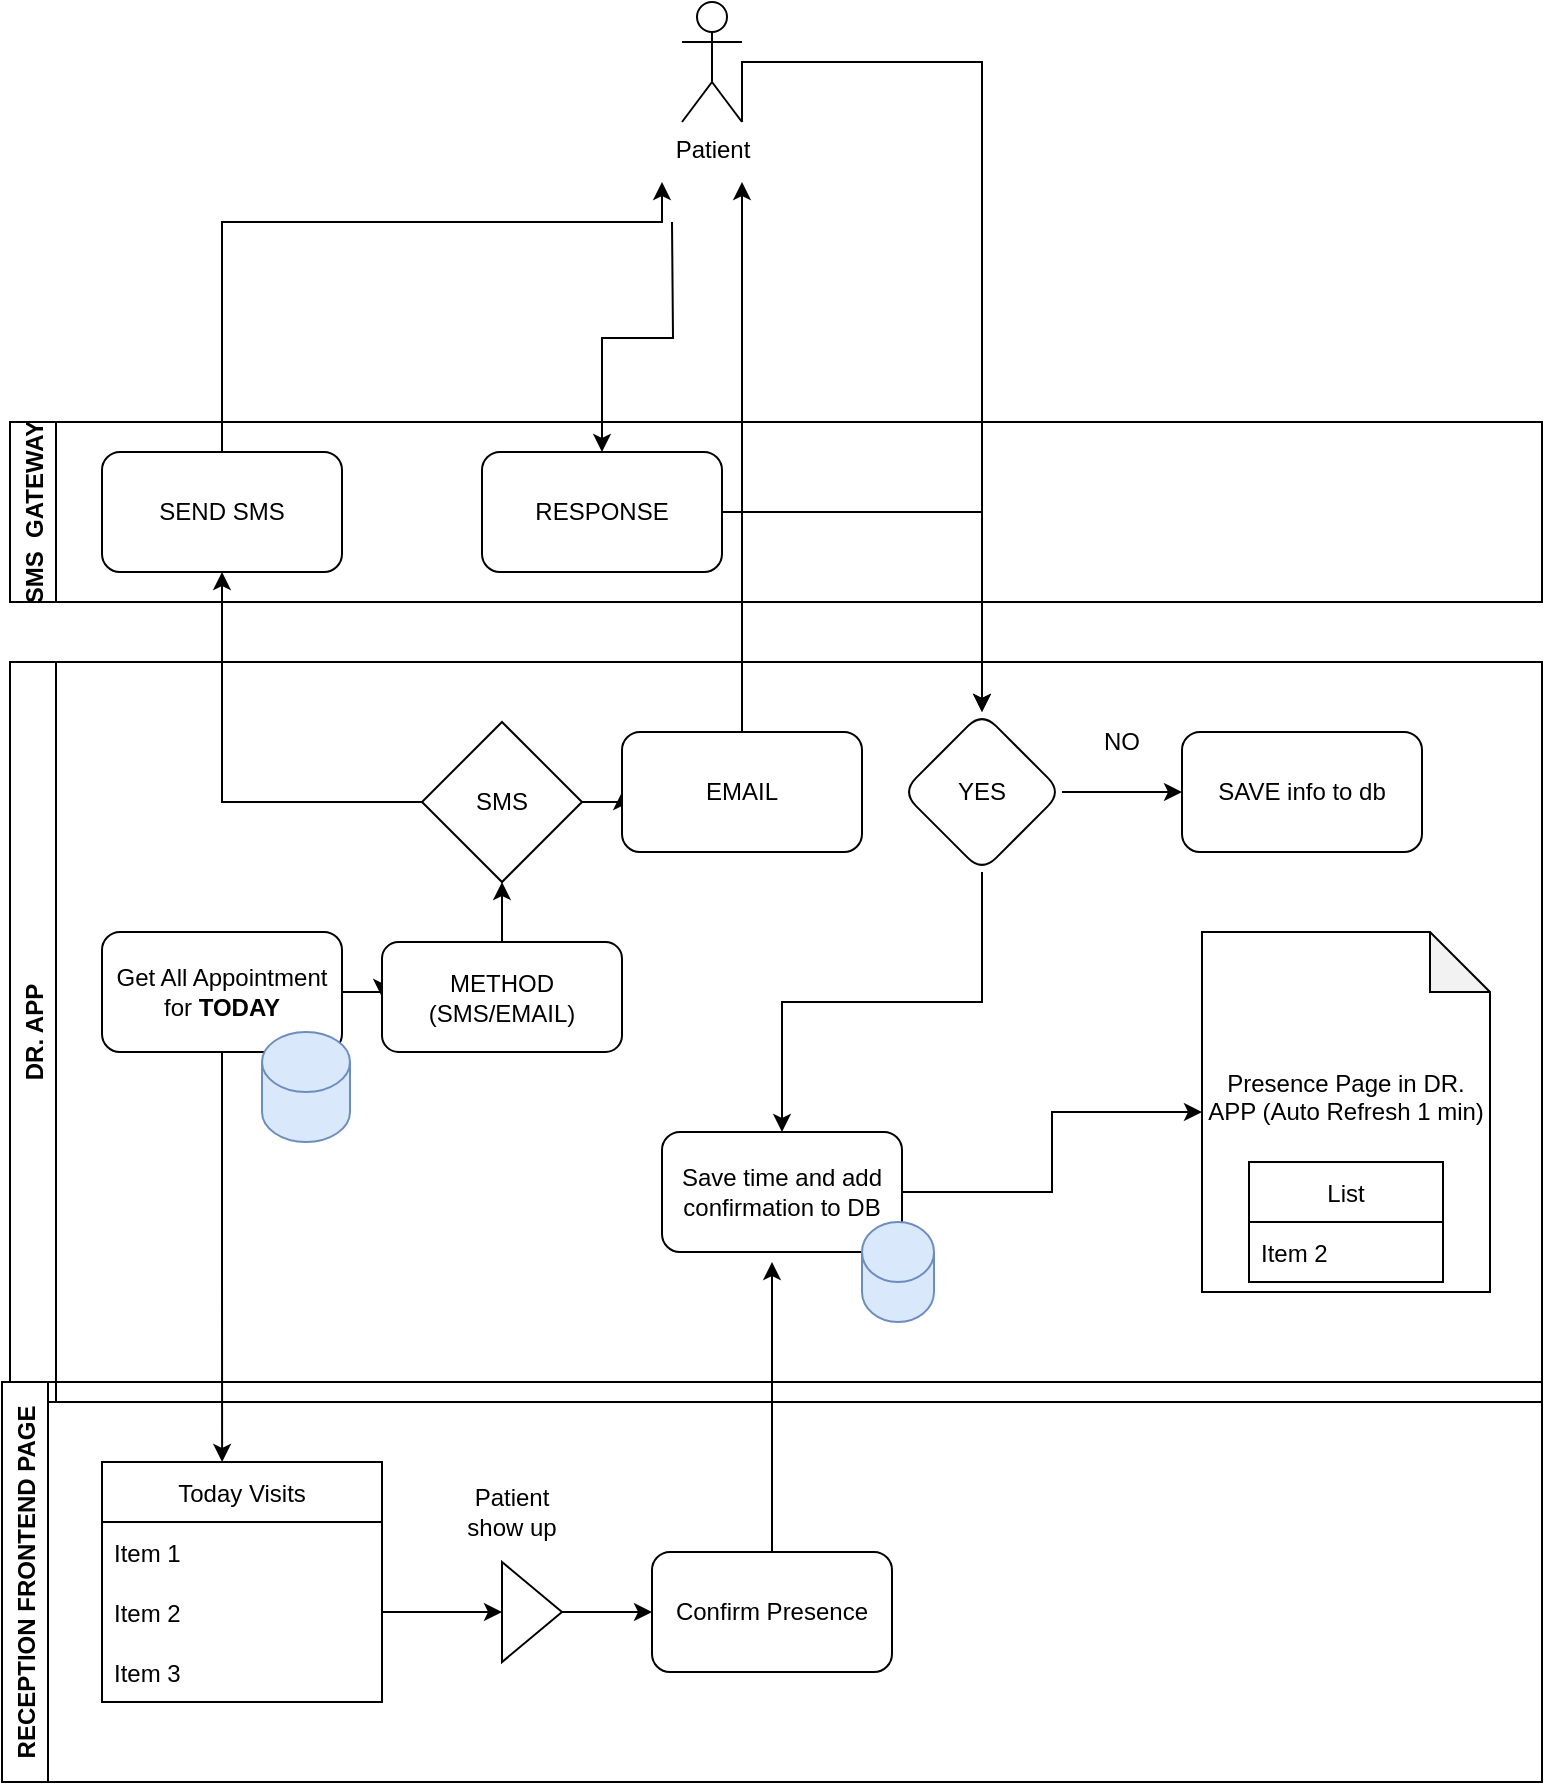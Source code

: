 <mxfile version="16.5.3" type="github">
  <diagram id="C5RBs43oDa-KdzZeNtuy" name="Page-1">
    <mxGraphModel dx="1422" dy="780" grid="1" gridSize="10" guides="1" tooltips="1" connect="1" arrows="1" fold="1" page="1" pageScale="1" pageWidth="827" pageHeight="1169" math="0" shadow="0">
      <root>
        <mxCell id="WIyWlLk6GJQsqaUBKTNV-0" />
        <mxCell id="WIyWlLk6GJQsqaUBKTNV-1" parent="WIyWlLk6GJQsqaUBKTNV-0" />
        <mxCell id="yppa7Eu8wya0edH24IMr-1" value="DR. APP" style="swimlane;horizontal=0;" vertex="1" parent="WIyWlLk6GJQsqaUBKTNV-1">
          <mxGeometry x="34" y="350" width="766" height="370" as="geometry" />
        </mxCell>
        <mxCell id="yppa7Eu8wya0edH24IMr-33" style="edgeStyle=orthogonalEdgeStyle;rounded=0;orthogonalLoop=1;jettySize=auto;html=1;exitX=1;exitY=0.5;exitDx=0;exitDy=0;entryX=0;entryY=0.5;entryDx=0;entryDy=0;" edge="1" parent="yppa7Eu8wya0edH24IMr-1" source="yppa7Eu8wya0edH24IMr-4" target="yppa7Eu8wya0edH24IMr-7">
          <mxGeometry relative="1" as="geometry" />
        </mxCell>
        <mxCell id="yppa7Eu8wya0edH24IMr-4" value="Get All Appointment for &lt;b&gt;TODAY&lt;/b&gt;" style="rounded=1;whiteSpace=wrap;html=1;" vertex="1" parent="yppa7Eu8wya0edH24IMr-1">
          <mxGeometry x="46" y="135" width="120" height="60" as="geometry" />
        </mxCell>
        <mxCell id="yppa7Eu8wya0edH24IMr-35" style="edgeStyle=orthogonalEdgeStyle;rounded=0;orthogonalLoop=1;jettySize=auto;html=1;entryX=0.5;entryY=1;entryDx=0;entryDy=0;" edge="1" parent="yppa7Eu8wya0edH24IMr-1" source="yppa7Eu8wya0edH24IMr-7" target="yppa7Eu8wya0edH24IMr-34">
          <mxGeometry relative="1" as="geometry" />
        </mxCell>
        <mxCell id="yppa7Eu8wya0edH24IMr-7" value="METHOD (SMS/EMAIL)" style="rounded=1;whiteSpace=wrap;html=1;" vertex="1" parent="yppa7Eu8wya0edH24IMr-1">
          <mxGeometry x="186" y="140" width="120" height="55" as="geometry" />
        </mxCell>
        <mxCell id="yppa7Eu8wya0edH24IMr-27" style="edgeStyle=orthogonalEdgeStyle;rounded=0;orthogonalLoop=1;jettySize=auto;html=1;entryX=0;entryY=0.5;entryDx=0;entryDy=0;entryPerimeter=0;" edge="1" parent="yppa7Eu8wya0edH24IMr-1" source="yppa7Eu8wya0edH24IMr-9" target="yppa7Eu8wya0edH24IMr-26">
          <mxGeometry relative="1" as="geometry" />
        </mxCell>
        <mxCell id="yppa7Eu8wya0edH24IMr-9" value="Save time and add confirmation to DB" style="rounded=1;whiteSpace=wrap;html=1;" vertex="1" parent="yppa7Eu8wya0edH24IMr-1">
          <mxGeometry x="326" y="235" width="120" height="60" as="geometry" />
        </mxCell>
        <mxCell id="yppa7Eu8wya0edH24IMr-26" value="&lt;div&gt;Presence Page in DR. APP (Auto Refresh 1 min)&lt;/div&gt;&lt;div&gt;&lt;br&gt;&lt;/div&gt;" style="shape=note;whiteSpace=wrap;html=1;backgroundOutline=1;darkOpacity=0.05;" vertex="1" parent="yppa7Eu8wya0edH24IMr-1">
          <mxGeometry x="596" y="135" width="144" height="180" as="geometry" />
        </mxCell>
        <mxCell id="yppa7Eu8wya0edH24IMr-28" value="List" style="swimlane;fontStyle=0;childLayout=stackLayout;horizontal=1;startSize=30;horizontalStack=0;resizeParent=1;resizeParentMax=0;resizeLast=0;collapsible=1;marginBottom=0;" vertex="1" parent="yppa7Eu8wya0edH24IMr-1">
          <mxGeometry x="619.5" y="250" width="97" height="60" as="geometry" />
        </mxCell>
        <mxCell id="yppa7Eu8wya0edH24IMr-30" value="Item 2" style="text;strokeColor=none;fillColor=none;align=left;verticalAlign=middle;spacingLeft=4;spacingRight=4;overflow=hidden;points=[[0,0.5],[1,0.5]];portConstraint=eastwest;rotatable=0;" vertex="1" parent="yppa7Eu8wya0edH24IMr-28">
          <mxGeometry y="30" width="97" height="30" as="geometry" />
        </mxCell>
        <mxCell id="yppa7Eu8wya0edH24IMr-48" value="" style="edgeStyle=orthogonalEdgeStyle;rounded=0;orthogonalLoop=1;jettySize=auto;html=1;" edge="1" parent="yppa7Eu8wya0edH24IMr-1" source="yppa7Eu8wya0edH24IMr-34" target="yppa7Eu8wya0edH24IMr-47">
          <mxGeometry relative="1" as="geometry" />
        </mxCell>
        <mxCell id="yppa7Eu8wya0edH24IMr-34" value="SMS" style="rhombus;whiteSpace=wrap;html=1;" vertex="1" parent="yppa7Eu8wya0edH24IMr-1">
          <mxGeometry x="206" y="30" width="80" height="80" as="geometry" />
        </mxCell>
        <mxCell id="yppa7Eu8wya0edH24IMr-42" style="edgeStyle=orthogonalEdgeStyle;rounded=0;orthogonalLoop=1;jettySize=auto;html=1;entryX=0.5;entryY=0;entryDx=0;entryDy=0;" edge="1" parent="yppa7Eu8wya0edH24IMr-1" source="yppa7Eu8wya0edH24IMr-40" target="yppa7Eu8wya0edH24IMr-9">
          <mxGeometry relative="1" as="geometry" />
        </mxCell>
        <mxCell id="yppa7Eu8wya0edH24IMr-52" style="edgeStyle=orthogonalEdgeStyle;rounded=0;orthogonalLoop=1;jettySize=auto;html=1;entryX=0;entryY=0.5;entryDx=0;entryDy=0;" edge="1" parent="yppa7Eu8wya0edH24IMr-1" source="yppa7Eu8wya0edH24IMr-40" target="yppa7Eu8wya0edH24IMr-51">
          <mxGeometry relative="1" as="geometry" />
        </mxCell>
        <mxCell id="yppa7Eu8wya0edH24IMr-40" value="YES" style="rhombus;whiteSpace=wrap;html=1;rounded=1;" vertex="1" parent="yppa7Eu8wya0edH24IMr-1">
          <mxGeometry x="446" y="25" width="80" height="80" as="geometry" />
        </mxCell>
        <mxCell id="yppa7Eu8wya0edH24IMr-45" value="" style="shape=cylinder3;whiteSpace=wrap;html=1;boundedLbl=1;backgroundOutline=1;size=15;fillColor=#dae8fc;strokeColor=#6c8ebf;" vertex="1" parent="yppa7Eu8wya0edH24IMr-1">
          <mxGeometry x="426" y="280" width="36" height="50" as="geometry" />
        </mxCell>
        <mxCell id="yppa7Eu8wya0edH24IMr-46" value="" style="shape=cylinder3;whiteSpace=wrap;html=1;boundedLbl=1;backgroundOutline=1;size=15;fillColor=#dae8fc;strokeColor=#6c8ebf;" vertex="1" parent="yppa7Eu8wya0edH24IMr-1">
          <mxGeometry x="126" y="185" width="44" height="55" as="geometry" />
        </mxCell>
        <mxCell id="yppa7Eu8wya0edH24IMr-47" value="EMAIL" style="rounded=1;whiteSpace=wrap;html=1;" vertex="1" parent="yppa7Eu8wya0edH24IMr-1">
          <mxGeometry x="306" y="35" width="120" height="60" as="geometry" />
        </mxCell>
        <mxCell id="yppa7Eu8wya0edH24IMr-51" value="SAVE info to db" style="rounded=1;whiteSpace=wrap;html=1;" vertex="1" parent="yppa7Eu8wya0edH24IMr-1">
          <mxGeometry x="586" y="35" width="120" height="60" as="geometry" />
        </mxCell>
        <mxCell id="yppa7Eu8wya0edH24IMr-53" value="NO" style="text;html=1;strokeColor=none;fillColor=none;align=center;verticalAlign=middle;whiteSpace=wrap;rounded=0;" vertex="1" parent="yppa7Eu8wya0edH24IMr-1">
          <mxGeometry x="526" y="25" width="60" height="30" as="geometry" />
        </mxCell>
        <mxCell id="yppa7Eu8wya0edH24IMr-39" style="edgeStyle=orthogonalEdgeStyle;rounded=0;orthogonalLoop=1;jettySize=auto;html=1;entryX=0.5;entryY=0;entryDx=0;entryDy=0;" edge="1" parent="WIyWlLk6GJQsqaUBKTNV-1" target="yppa7Eu8wya0edH24IMr-38">
          <mxGeometry relative="1" as="geometry">
            <mxPoint x="365" y="130" as="sourcePoint" />
          </mxGeometry>
        </mxCell>
        <mxCell id="yppa7Eu8wya0edH24IMr-55" style="edgeStyle=orthogonalEdgeStyle;rounded=0;orthogonalLoop=1;jettySize=auto;html=1;exitX=1;exitY=1;exitDx=0;exitDy=0;exitPerimeter=0;" edge="1" parent="WIyWlLk6GJQsqaUBKTNV-1" source="yppa7Eu8wya0edH24IMr-3" target="yppa7Eu8wya0edH24IMr-40">
          <mxGeometry relative="1" as="geometry">
            <Array as="points">
              <mxPoint x="400" y="50" />
              <mxPoint x="520" y="50" />
            </Array>
          </mxGeometry>
        </mxCell>
        <mxCell id="yppa7Eu8wya0edH24IMr-3" value="&lt;div&gt;Patient&lt;/div&gt;" style="shape=umlActor;verticalLabelPosition=bottom;verticalAlign=top;html=1;outlineConnect=0;" vertex="1" parent="WIyWlLk6GJQsqaUBKTNV-1">
          <mxGeometry x="370" y="20" width="30" height="60" as="geometry" />
        </mxCell>
        <mxCell id="yppa7Eu8wya0edH24IMr-5" value="SMS  GATEWAY" style="swimlane;horizontal=0;" vertex="1" parent="WIyWlLk6GJQsqaUBKTNV-1">
          <mxGeometry x="34" y="230" width="766" height="90" as="geometry" />
        </mxCell>
        <mxCell id="yppa7Eu8wya0edH24IMr-6" value="SEND SMS" style="rounded=1;whiteSpace=wrap;html=1;" vertex="1" parent="yppa7Eu8wya0edH24IMr-5">
          <mxGeometry x="46" y="15" width="120" height="60" as="geometry" />
        </mxCell>
        <mxCell id="yppa7Eu8wya0edH24IMr-38" value="RESPONSE" style="rounded=1;whiteSpace=wrap;html=1;" vertex="1" parent="yppa7Eu8wya0edH24IMr-5">
          <mxGeometry x="236" y="15" width="120" height="60" as="geometry" />
        </mxCell>
        <mxCell id="yppa7Eu8wya0edH24IMr-8" value="RECEPTION FRONTEND PAGE" style="swimlane;horizontal=0;" vertex="1" parent="WIyWlLk6GJQsqaUBKTNV-1">
          <mxGeometry x="30" y="710" width="770" height="200" as="geometry" />
        </mxCell>
        <mxCell id="yppa7Eu8wya0edH24IMr-10" value="Today Visits" style="swimlane;fontStyle=0;childLayout=stackLayout;horizontal=1;startSize=30;horizontalStack=0;resizeParent=1;resizeParentMax=0;resizeLast=0;collapsible=1;marginBottom=0;" vertex="1" parent="yppa7Eu8wya0edH24IMr-8">
          <mxGeometry x="50" y="40" width="140" height="120" as="geometry" />
        </mxCell>
        <mxCell id="yppa7Eu8wya0edH24IMr-11" value="Item 1" style="text;strokeColor=none;fillColor=none;align=left;verticalAlign=middle;spacingLeft=4;spacingRight=4;overflow=hidden;points=[[0,0.5],[1,0.5]];portConstraint=eastwest;rotatable=0;" vertex="1" parent="yppa7Eu8wya0edH24IMr-10">
          <mxGeometry y="30" width="140" height="30" as="geometry" />
        </mxCell>
        <mxCell id="yppa7Eu8wya0edH24IMr-12" value="Item 2" style="text;strokeColor=none;fillColor=none;align=left;verticalAlign=middle;spacingLeft=4;spacingRight=4;overflow=hidden;points=[[0,0.5],[1,0.5]];portConstraint=eastwest;rotatable=0;" vertex="1" parent="yppa7Eu8wya0edH24IMr-10">
          <mxGeometry y="60" width="140" height="30" as="geometry" />
        </mxCell>
        <mxCell id="yppa7Eu8wya0edH24IMr-13" value="Item 3" style="text;strokeColor=none;fillColor=none;align=left;verticalAlign=middle;spacingLeft=4;spacingRight=4;overflow=hidden;points=[[0,0.5],[1,0.5]];portConstraint=eastwest;rotatable=0;" vertex="1" parent="yppa7Eu8wya0edH24IMr-10">
          <mxGeometry y="90" width="140" height="30" as="geometry" />
        </mxCell>
        <mxCell id="yppa7Eu8wya0edH24IMr-20" style="edgeStyle=orthogonalEdgeStyle;rounded=0;orthogonalLoop=1;jettySize=auto;html=1;exitX=1;exitY=0.5;exitDx=0;exitDy=0;entryX=0;entryY=0.5;entryDx=0;entryDy=0;" edge="1" parent="yppa7Eu8wya0edH24IMr-8" source="yppa7Eu8wya0edH24IMr-15" target="yppa7Eu8wya0edH24IMr-19">
          <mxGeometry relative="1" as="geometry" />
        </mxCell>
        <mxCell id="yppa7Eu8wya0edH24IMr-15" value="" style="triangle;whiteSpace=wrap;html=1;" vertex="1" parent="yppa7Eu8wya0edH24IMr-8">
          <mxGeometry x="250" y="90" width="30" height="50" as="geometry" />
        </mxCell>
        <mxCell id="yppa7Eu8wya0edH24IMr-16" style="edgeStyle=orthogonalEdgeStyle;rounded=0;orthogonalLoop=1;jettySize=auto;html=1;exitX=1;exitY=0.5;exitDx=0;exitDy=0;entryX=0;entryY=0.5;entryDx=0;entryDy=0;" edge="1" parent="yppa7Eu8wya0edH24IMr-8" source="yppa7Eu8wya0edH24IMr-12" target="yppa7Eu8wya0edH24IMr-15">
          <mxGeometry relative="1" as="geometry" />
        </mxCell>
        <mxCell id="yppa7Eu8wya0edH24IMr-17" value="Patient show up" style="text;html=1;strokeColor=none;fillColor=none;align=center;verticalAlign=middle;whiteSpace=wrap;rounded=0;" vertex="1" parent="yppa7Eu8wya0edH24IMr-8">
          <mxGeometry x="220" y="50" width="70" height="30" as="geometry" />
        </mxCell>
        <mxCell id="yppa7Eu8wya0edH24IMr-19" value="Confirm Presence" style="rounded=1;whiteSpace=wrap;html=1;" vertex="1" parent="yppa7Eu8wya0edH24IMr-8">
          <mxGeometry x="325" y="85" width="120" height="60" as="geometry" />
        </mxCell>
        <mxCell id="yppa7Eu8wya0edH24IMr-14" style="edgeStyle=orthogonalEdgeStyle;rounded=0;orthogonalLoop=1;jettySize=auto;html=1;entryX=0.429;entryY=0;entryDx=0;entryDy=0;entryPerimeter=0;" edge="1" parent="WIyWlLk6GJQsqaUBKTNV-1" source="yppa7Eu8wya0edH24IMr-4" target="yppa7Eu8wya0edH24IMr-10">
          <mxGeometry relative="1" as="geometry" />
        </mxCell>
        <mxCell id="yppa7Eu8wya0edH24IMr-21" style="edgeStyle=orthogonalEdgeStyle;rounded=0;orthogonalLoop=1;jettySize=auto;html=1;" edge="1" parent="WIyWlLk6GJQsqaUBKTNV-1" source="yppa7Eu8wya0edH24IMr-19">
          <mxGeometry relative="1" as="geometry">
            <mxPoint x="415" y="650" as="targetPoint" />
          </mxGeometry>
        </mxCell>
        <mxCell id="yppa7Eu8wya0edH24IMr-36" style="edgeStyle=orthogonalEdgeStyle;rounded=0;orthogonalLoop=1;jettySize=auto;html=1;exitX=0;exitY=0.5;exitDx=0;exitDy=0;entryX=0.5;entryY=1;entryDx=0;entryDy=0;" edge="1" parent="WIyWlLk6GJQsqaUBKTNV-1" source="yppa7Eu8wya0edH24IMr-34" target="yppa7Eu8wya0edH24IMr-6">
          <mxGeometry relative="1" as="geometry" />
        </mxCell>
        <mxCell id="yppa7Eu8wya0edH24IMr-37" style="edgeStyle=orthogonalEdgeStyle;rounded=0;orthogonalLoop=1;jettySize=auto;html=1;" edge="1" parent="WIyWlLk6GJQsqaUBKTNV-1" source="yppa7Eu8wya0edH24IMr-6">
          <mxGeometry relative="1" as="geometry">
            <mxPoint x="360" y="110" as="targetPoint" />
            <Array as="points">
              <mxPoint x="140" y="130" />
              <mxPoint x="360" y="130" />
            </Array>
          </mxGeometry>
        </mxCell>
        <mxCell id="yppa7Eu8wya0edH24IMr-41" value="" style="edgeStyle=orthogonalEdgeStyle;rounded=0;orthogonalLoop=1;jettySize=auto;html=1;" edge="1" parent="WIyWlLk6GJQsqaUBKTNV-1" source="yppa7Eu8wya0edH24IMr-38" target="yppa7Eu8wya0edH24IMr-40">
          <mxGeometry relative="1" as="geometry" />
        </mxCell>
        <mxCell id="yppa7Eu8wya0edH24IMr-54" style="edgeStyle=orthogonalEdgeStyle;rounded=0;orthogonalLoop=1;jettySize=auto;html=1;" edge="1" parent="WIyWlLk6GJQsqaUBKTNV-1" source="yppa7Eu8wya0edH24IMr-47">
          <mxGeometry relative="1" as="geometry">
            <mxPoint x="400" y="110" as="targetPoint" />
          </mxGeometry>
        </mxCell>
      </root>
    </mxGraphModel>
  </diagram>
</mxfile>
